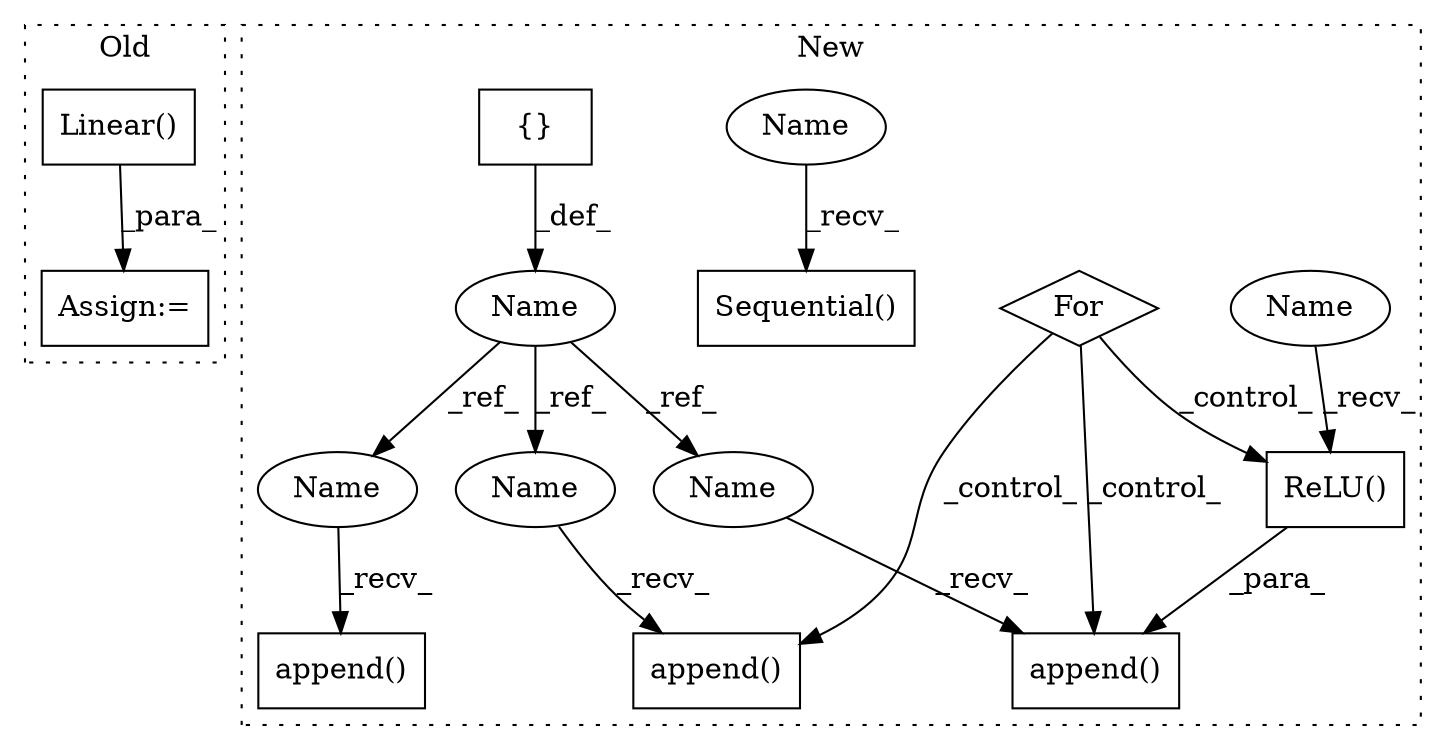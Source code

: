 digraph G {
subgraph cluster0 {
1 [label="Linear()" a="75" s="1403,1455" l="10,1" shape="box"];
7 [label="Assign:=" a="68" s="1400" l="3" shape="box"];
label = "Old";
style="dotted";
}
subgraph cluster1 {
2 [label="append()" a="75" s="1383,1406" l="14,1" shape="box"];
3 [label="For" a="107" s="1274,1309" l="4,14" shape="diamond"];
4 [label="append()" a="75" s="1323,1369" l="14,1" shape="box"];
5 [label="Name" a="87" s="1224" l="6" shape="ellipse"];
6 [label="{}" a="59" s="1233,1233" l="2,1" shape="box"];
8 [label="append()" a="75" s="1451,1495" l="14,1" shape="box"];
9 [label="ReLU()" a="75" s="1397" l="9" shape="box"];
10 [label="Sequential()" a="75" s="1519,1534" l="14,7" shape="box"];
11 [label="Name" a="87" s="1383" l="6" shape="ellipse"];
12 [label="Name" a="87" s="1323" l="6" shape="ellipse"];
13 [label="Name" a="87" s="1451" l="6" shape="ellipse"];
14 [label="Name" a="87" s="1519" l="2" shape="ellipse"];
15 [label="Name" a="87" s="1397" l="2" shape="ellipse"];
label = "New";
style="dotted";
}
1 -> 7 [label="_para_"];
3 -> 4 [label="_control_"];
3 -> 9 [label="_control_"];
3 -> 2 [label="_control_"];
5 -> 12 [label="_ref_"];
5 -> 13 [label="_ref_"];
5 -> 11 [label="_ref_"];
6 -> 5 [label="_def_"];
9 -> 2 [label="_para_"];
11 -> 2 [label="_recv_"];
12 -> 4 [label="_recv_"];
13 -> 8 [label="_recv_"];
14 -> 10 [label="_recv_"];
15 -> 9 [label="_recv_"];
}